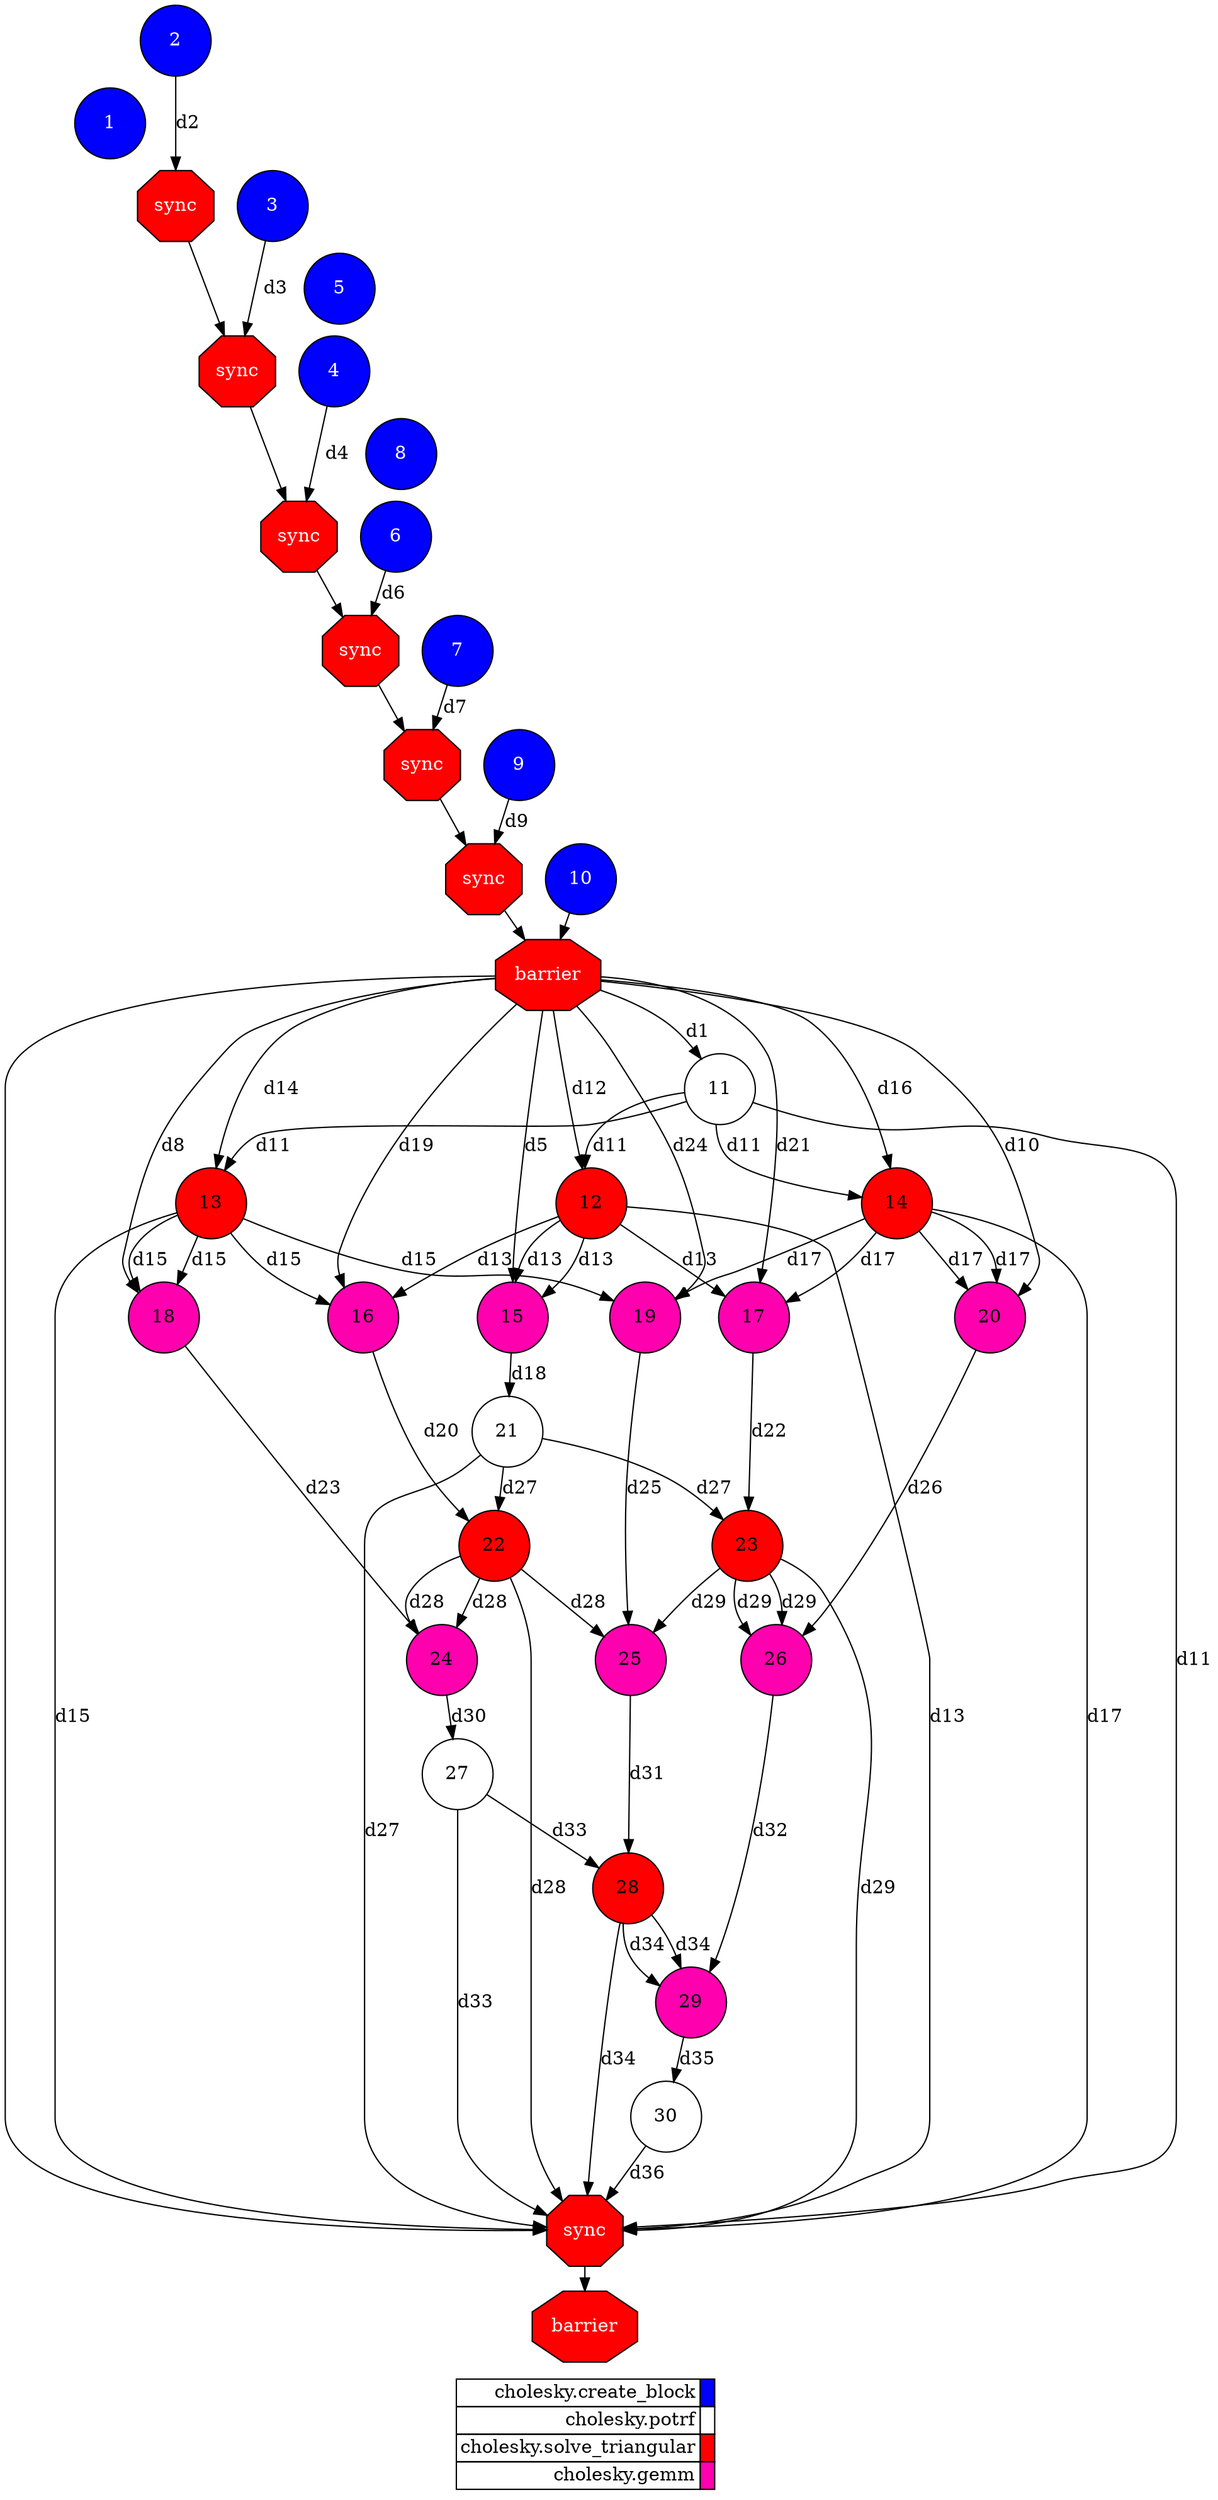 digraph {
  rankdir=TB;
  labeljust="l";
  subgraph dependence_graph {
    ranksep=0.20;
    node[height=0.75];

1[shape=circle, style=filled fillcolor="#0000ff" fontcolor="#ffffff"];
2[shape=circle, style=filled fillcolor="#0000ff" fontcolor="#ffffff"];
Synchro1[label="sync", shape=octagon, style=filled fillcolor="#ff0000" fontcolor="#FFFFFF"];
2 -> Synchro1[ label="d2" ];
3[shape=circle, style=filled fillcolor="#0000ff" fontcolor="#ffffff"];
Synchro2[label="sync", shape=octagon, style=filled fillcolor="#ff0000" fontcolor="#FFFFFF"];
Synchro1 -> Synchro2;
3 -> Synchro2[ label="d3" ];
4[shape=circle, style=filled fillcolor="#0000ff" fontcolor="#ffffff"];
Synchro3[label="sync", shape=octagon, style=filled fillcolor="#ff0000" fontcolor="#FFFFFF"];
Synchro2 -> Synchro3;
4 -> Synchro3[ label="d4" ];
5[shape=circle, style=filled fillcolor="#0000ff" fontcolor="#ffffff"];
6[shape=circle, style=filled fillcolor="#0000ff" fontcolor="#ffffff"];
Synchro4[label="sync", shape=octagon, style=filled fillcolor="#ff0000" fontcolor="#FFFFFF"];
Synchro3 -> Synchro4;
6 -> Synchro4[ label="d6" ];
7[shape=circle, style=filled fillcolor="#0000ff" fontcolor="#ffffff"];
Synchro5[label="sync", shape=octagon, style=filled fillcolor="#ff0000" fontcolor="#FFFFFF"];
Synchro4 -> Synchro5;
7 -> Synchro5[ label="d7" ];
8[shape=circle, style=filled fillcolor="#0000ff" fontcolor="#ffffff"];
9[shape=circle, style=filled fillcolor="#0000ff" fontcolor="#ffffff"];
Synchro6[label="sync", shape=octagon, style=filled fillcolor="#ff0000" fontcolor="#FFFFFF"];
Synchro5 -> Synchro6;
9 -> Synchro6[ label="d9" ];
10[shape=circle, style=filled fillcolor="#0000ff" fontcolor="#ffffff"];
Synchro7[label="barrier", shape=octagon, style=filled fillcolor="#ff0000" fontcolor="#FFFFFF"];
Synchro6 -> Synchro7;
10 -> Synchro7;
11[shape=circle, style=filled fillcolor="#ffffff" fontcolor="#000000"];
Synchro7 -> 11[ label="d1" ];
12[shape=circle, style=filled fillcolor="#ff0000" fontcolor="#000000"];
11 -> 12[ label="d11" ];
Synchro7 -> 12[ label="d12" ];
13[shape=circle, style=filled fillcolor="#ff0000" fontcolor="#000000"];
11 -> 13[ label="d11" ];
Synchro7 -> 13[ label="d14" ];
14[shape=circle, style=filled fillcolor="#ff0000" fontcolor="#000000"];
11 -> 14[ label="d11" ];
Synchro7 -> 14[ label="d16" ];
15[shape=circle, style=filled fillcolor="#ff00ae" fontcolor="#000000"];
12 -> 15[ label="d13" ];
12 -> 15[ label="d13" ];
Synchro7 -> 15[ label="d5" ];
16[shape=circle, style=filled fillcolor="#ff00ae" fontcolor="#000000"];
13 -> 16[ label="d15" ];
12 -> 16[ label="d13" ];
Synchro7 -> 16[ label="d19" ];
17[shape=circle, style=filled fillcolor="#ff00ae" fontcolor="#000000"];
14 -> 17[ label="d17" ];
12 -> 17[ label="d13" ];
Synchro7 -> 17[ label="d21" ];
18[shape=circle, style=filled fillcolor="#ff00ae" fontcolor="#000000"];
13 -> 18[ label="d15" ];
13 -> 18[ label="d15" ];
Synchro7 -> 18[ label="d8" ];
19[shape=circle, style=filled fillcolor="#ff00ae" fontcolor="#000000"];
14 -> 19[ label="d17" ];
13 -> 19[ label="d15" ];
Synchro7 -> 19[ label="d24" ];
20[shape=circle, style=filled fillcolor="#ff00ae" fontcolor="#000000"];
14 -> 20[ label="d17" ];
14 -> 20[ label="d17" ];
Synchro7 -> 20[ label="d10" ];
21[shape=circle, style=filled fillcolor="#ffffff" fontcolor="#000000"];
15 -> 21[ label="d18" ];
22[shape=circle, style=filled fillcolor="#ff0000" fontcolor="#000000"];
21 -> 22[ label="d27" ];
16 -> 22[ label="d20" ];
23[shape=circle, style=filled fillcolor="#ff0000" fontcolor="#000000"];
21 -> 23[ label="d27" ];
17 -> 23[ label="d22" ];
24[shape=circle, style=filled fillcolor="#ff00ae" fontcolor="#000000"];
22 -> 24[ label="d28" ];
22 -> 24[ label="d28" ];
18 -> 24[ label="d23" ];
25[shape=circle, style=filled fillcolor="#ff00ae" fontcolor="#000000"];
23 -> 25[ label="d29" ];
22 -> 25[ label="d28" ];
19 -> 25[ label="d25" ];
26[shape=circle, style=filled fillcolor="#ff00ae" fontcolor="#000000"];
23 -> 26[ label="d29" ];
23 -> 26[ label="d29" ];
20 -> 26[ label="d26" ];
27[shape=circle, style=filled fillcolor="#ffffff" fontcolor="#000000"];
24 -> 27[ label="d30" ];
28[shape=circle, style=filled fillcolor="#ff0000" fontcolor="#000000"];
27 -> 28[ label="d33" ];
25 -> 28[ label="d31" ];
29[shape=circle, style=filled fillcolor="#ff00ae" fontcolor="#000000"];
28 -> 29[ label="d34" ];
28 -> 29[ label="d34" ];
26 -> 29[ label="d32" ];
30[shape=circle, style=filled fillcolor="#ffffff" fontcolor="#000000"];
29 -> 30[ label="d35" ];
Synchro8[label="sync", shape=octagon, style=filled fillcolor="#ff0000" fontcolor="#FFFFFF"];
Synchro7 -> Synchro8;
11 -> Synchro8[ label="d11" ];
12 -> Synchro8[ label="d13" ];
21 -> Synchro8[ label="d27" ];
13 -> Synchro8[ label="d15" ];
22 -> Synchro8[ label="d28" ];
27 -> Synchro8[ label="d33" ];
14 -> Synchro8[ label="d17" ];
23 -> Synchro8[ label="d29" ];
28 -> Synchro8[ label="d34" ];
30 -> Synchro8[ label="d36" ];
Synchro9[label="barrier", shape=octagon, style=filled fillcolor="#ff0000" fontcolor="#FFFFFF"];
Synchro8 -> Synchro9;  }
  subgraph legend {
    rank=sink;
    node [shape=plaintext, height=0.75];
    ranksep=0.20;
    label = "Legend";
    key [label=<
      <table border="0" cellpadding="2" cellspacing="0" cellborder="1">
<tr>
<td align="right">cholesky.create_block</td>
<td bgcolor="#0000ff">&nbsp;</td>
</tr>
<tr>
<td align="right">cholesky.potrf</td>
<td bgcolor="#ffffff">&nbsp;</td>
</tr>
<tr>
<td align="right">cholesky.solve_triangular</td>
<td bgcolor="#ff0000">&nbsp;</td>
</tr>
<tr>
<td align="right">cholesky.gemm</td>
<td bgcolor="#ff00ae">&nbsp;</td>
</tr>
      </table>
    >]
  }
}
